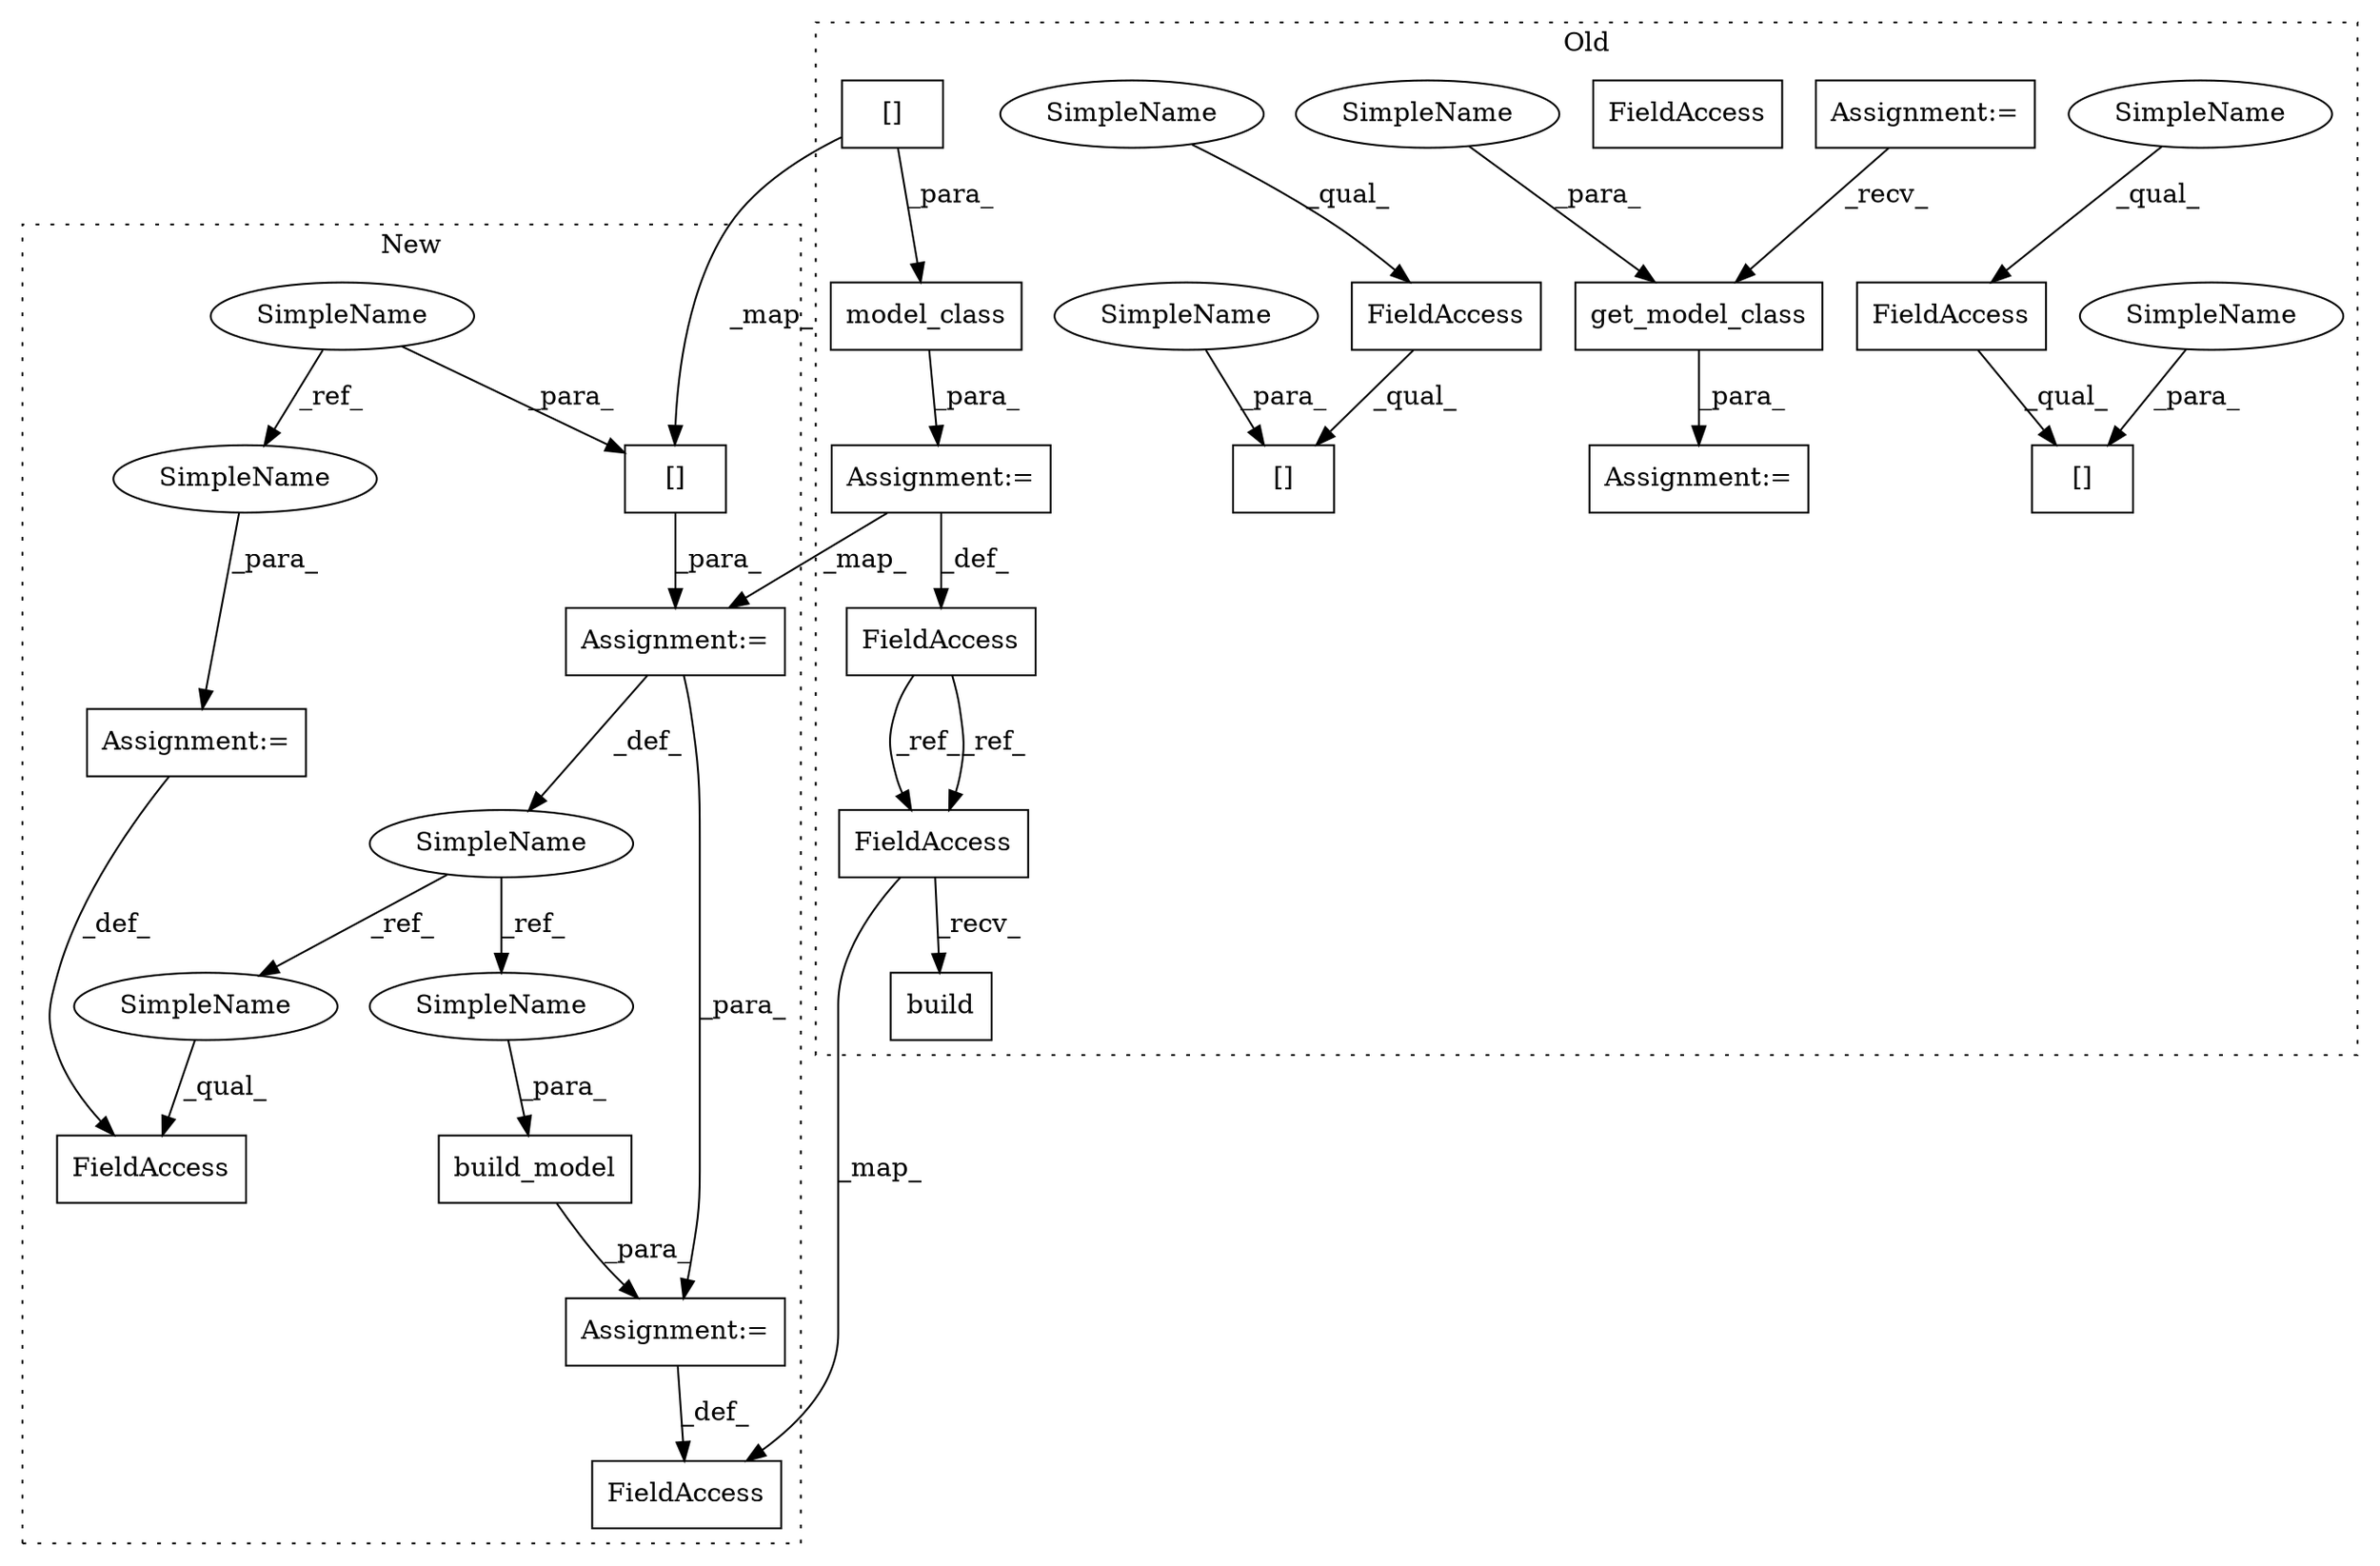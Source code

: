 digraph G {
subgraph cluster0 {
1 [label="get_model_class" a="32" s="748,774" l="16,1" shape="box"];
3 [label="Assignment:=" a="7" s="418" l="8" shape="box"];
9 [label="[]" a="2" s="1495,1525" l="20,1" shape="box"];
10 [label="Assignment:=" a="7" s="738" l="1" shape="box"];
12 [label="model_class" a="32" s="1483,1526" l="12,1" shape="box"];
13 [label="build" a="32" s="1553" l="7" shape="box"];
14 [label="FieldAccess" a="22" s="1463" l="19" shape="box"];
16 [label="FieldAccess" a="22" s="1533" l="19" shape="box"];
17 [label="[]" a="2" s="1089,1119" l="20,1" shape="box"];
18 [label="FieldAccess" a="22" s="1089" l="19" shape="box"];
19 [label="[]" a="2" s="1009,1039" l="20,1" shape="box"];
20 [label="FieldAccess" a="22" s="1009" l="19" shape="box"];
21 [label="Assignment:=" a="7" s="1482" l="1" shape="box"];
23 [label="FieldAccess" a="22" s="1533" l="19" shape="box"];
24 [label="SimpleName" a="42" s="1009" l="6" shape="ellipse"];
25 [label="SimpleName" a="42" s="1089" l="6" shape="ellipse"];
29 [label="SimpleName" a="42" s="1029" l="10" shape="ellipse"];
30 [label="SimpleName" a="42" s="1109" l="10" shape="ellipse"];
31 [label="SimpleName" a="42" s="764" l="10" shape="ellipse"];
label = "Old";
style="dotted";
}
subgraph cluster1 {
2 [label="build_model" a="32" s="1285,1309" l="12,1" shape="box"];
4 [label="SimpleName" a="42" s="752" l="12" shape="ellipse"];
5 [label="FieldAccess" a="22" s="1088" l="18" shape="box"];
6 [label="Assignment:=" a="7" s="1106" l="1" shape="box"];
7 [label="SimpleName" a="42" s="529" l="10" shape="ellipse"];
8 [label="[]" a="2" s="765,795" l="20,1" shape="box"];
11 [label="Assignment:=" a="7" s="1284" l="1" shape="box"];
15 [label="FieldAccess" a="22" s="1265" l="19" shape="box"];
22 [label="Assignment:=" a="7" s="764" l="1" shape="box"];
26 [label="SimpleName" a="42" s="1107" l="10" shape="ellipse"];
27 [label="SimpleName" a="42" s="1088" l="12" shape="ellipse"];
28 [label="SimpleName" a="42" s="1297" l="12" shape="ellipse"];
label = "New";
style="dotted";
}
1 -> 10 [label="_para_"];
2 -> 11 [label="_para_"];
3 -> 1 [label="_recv_"];
4 -> 27 [label="_ref_"];
4 -> 28 [label="_ref_"];
6 -> 5 [label="_def_"];
7 -> 26 [label="_ref_"];
7 -> 8 [label="_para_"];
8 -> 22 [label="_para_"];
9 -> 8 [label="_map_"];
9 -> 12 [label="_para_"];
11 -> 15 [label="_def_"];
12 -> 21 [label="_para_"];
14 -> 23 [label="_ref_"];
14 -> 23 [label="_ref_"];
18 -> 17 [label="_qual_"];
20 -> 19 [label="_qual_"];
21 -> 22 [label="_map_"];
21 -> 14 [label="_def_"];
22 -> 11 [label="_para_"];
22 -> 4 [label="_def_"];
23 -> 13 [label="_recv_"];
23 -> 15 [label="_map_"];
24 -> 20 [label="_qual_"];
25 -> 18 [label="_qual_"];
26 -> 6 [label="_para_"];
27 -> 5 [label="_qual_"];
28 -> 2 [label="_para_"];
29 -> 19 [label="_para_"];
30 -> 17 [label="_para_"];
31 -> 1 [label="_para_"];
}